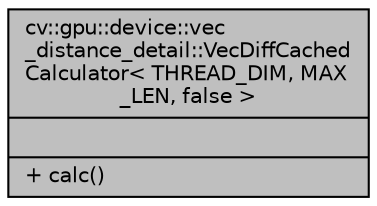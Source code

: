 digraph "cv::gpu::device::vec_distance_detail::VecDiffCachedCalculator&lt; THREAD_DIM, MAX_LEN, false &gt;"
{
 // LATEX_PDF_SIZE
  edge [fontname="Helvetica",fontsize="10",labelfontname="Helvetica",labelfontsize="10"];
  node [fontname="Helvetica",fontsize="10",shape=record];
  Node1 [label="{cv::gpu::device::vec\l_distance_detail::VecDiffCached\lCalculator\< THREAD_DIM, MAX\l_LEN, false \>\n||+ calc()\l}",height=0.2,width=0.4,color="black", fillcolor="grey75", style="filled", fontcolor="black",tooltip=" "];
}
